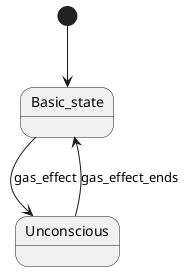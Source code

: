 @startuml
'https://plantuml.com/state-diagram
scale 350 width


@startuml
[*] --> Basic_state
Basic_state --> Unconscious : gas_effect
Unconscious --> Basic_state : gas_effect_ends


@enduml
